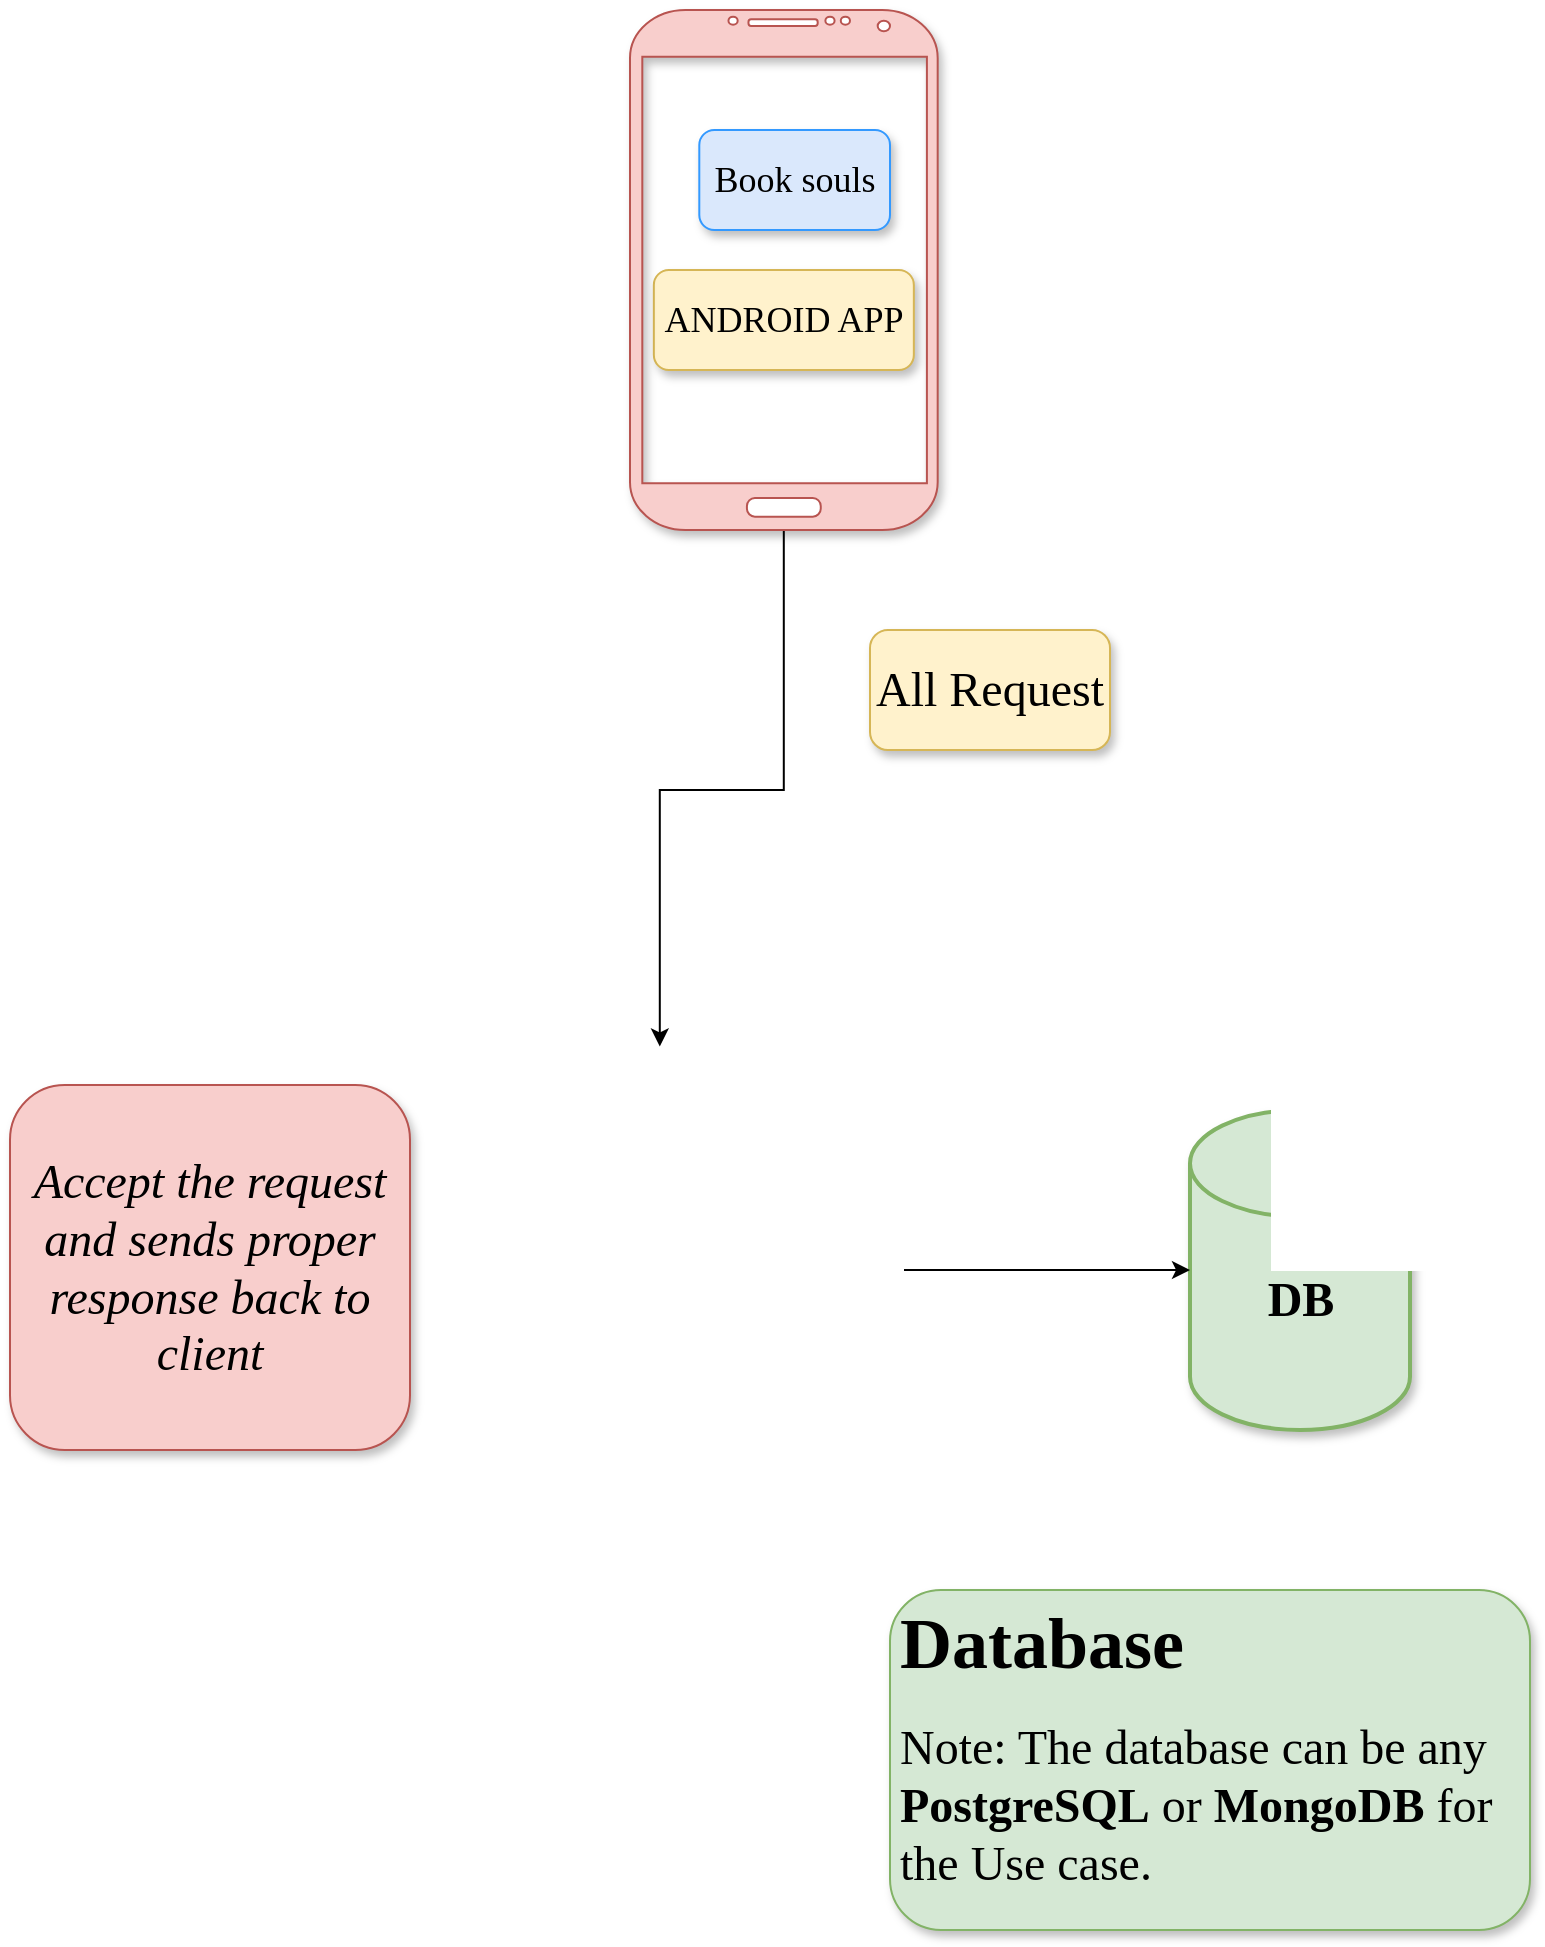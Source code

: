 <mxfile version="14.2.5" type="github" pages="3">
  <diagram id="uG5XpvnbjQkg9dnHYVo2" name="Page-1">
    <mxGraphModel dx="1342" dy="800" grid="1" gridSize="10" guides="1" tooltips="1" connect="1" arrows="1" fold="1" page="1" pageScale="1" pageWidth="850" pageHeight="1100" math="0" shadow="0">
      <root>
        <mxCell id="0" />
        <mxCell id="1" parent="0" />
        <mxCell id="uCGIbcbwJvLG3aiI82Lx-5" value="&lt;font style=&quot;font-size: 18px&quot;&gt;ANDROID APP&lt;/font&gt;" style="rounded=1;whiteSpace=wrap;html=1;fontFamily=Georgia;fillColor=#fff2cc;strokeColor=#d6b656;glass=0;sketch=0;shadow=1;" vertex="1" parent="1">
          <mxGeometry x="391.92" y="180" width="130" height="50" as="geometry" />
        </mxCell>
        <mxCell id="uCGIbcbwJvLG3aiI82Lx-8" value="" style="strokeWidth=2;html=1;shape=mxgraph.flowchart.database;whiteSpace=wrap;fontFamily=Georgia;fillColor=#d5e8d4;strokeColor=#82b366;shadow=1;" vertex="1" parent="1">
          <mxGeometry x="660" y="600" width="110" height="160" as="geometry" />
        </mxCell>
        <mxCell id="uCGIbcbwJvLG3aiI82Lx-10" value="&lt;font style=&quot;font-size: 18px&quot;&gt;Book souls&lt;/font&gt;" style="text;html=1;fillColor=#dae8fc;align=center;verticalAlign=middle;whiteSpace=wrap;rounded=1;fontFamily=Georgia;strokeColor=#3399FF;shadow=1;" vertex="1" parent="1">
          <mxGeometry x="414.65" y="110" width="95.35" height="50" as="geometry" />
        </mxCell>
        <mxCell id="uCGIbcbwJvLG3aiI82Lx-11" value="&lt;h3&gt;&lt;font style=&quot;font-size: 24px ; font-weight: normal&quot;&gt;All Request&lt;/font&gt;&lt;/h3&gt;" style="text;html=1;strokeColor=#d6b656;fillColor=#fff2cc;align=center;verticalAlign=middle;whiteSpace=wrap;rounded=1;fontFamily=Georgia;sketch=0;shadow=1;" vertex="1" parent="1">
          <mxGeometry x="500" y="360" width="120" height="60" as="geometry" />
        </mxCell>
        <mxCell id="uCGIbcbwJvLG3aiI82Lx-12" value="&lt;h1&gt;&lt;font style=&quot;font-size: 36px&quot;&gt;Database&lt;/font&gt;&lt;/h1&gt;&lt;p&gt;&lt;font style=&quot;font-size: 24px&quot;&gt;Note: The database can be any &lt;b&gt;PostgreSQL&lt;/b&gt; or &lt;b&gt;MongoDB&lt;/b&gt; for the Use case.&lt;/font&gt;&lt;/p&gt;" style="text;html=1;strokeColor=#82b366;fillColor=#d5e8d4;spacing=5;spacingTop=-20;whiteSpace=wrap;overflow=hidden;rounded=1;fontFamily=Georgia;shadow=1;" vertex="1" parent="1">
          <mxGeometry x="510" y="840" width="320" height="170" as="geometry" />
        </mxCell>
        <mxCell id="uCGIbcbwJvLG3aiI82Lx-13" value="&lt;font style=&quot;font-size: 24px&quot;&gt;&lt;i&gt;Accept the request and sends proper response back to client&lt;/i&gt;&lt;/font&gt;" style="text;html=1;strokeColor=#b85450;fillColor=#f8cecc;align=center;verticalAlign=middle;whiteSpace=wrap;rounded=1;fontFamily=Georgia;shadow=1;" vertex="1" parent="1">
          <mxGeometry x="70" y="587.5" width="200" height="182.5" as="geometry" />
        </mxCell>
        <mxCell id="uCGIbcbwJvLG3aiI82Lx-18" style="edgeStyle=orthogonalEdgeStyle;rounded=0;orthogonalLoop=1;jettySize=auto;html=1;exitX=1;exitY=0.5;exitDx=0;exitDy=0;entryX=0;entryY=0.5;entryDx=0;entryDy=0;entryPerimeter=0;fontFamily=Georgia;" edge="1" parent="1" source="uCGIbcbwJvLG3aiI82Lx-15" target="uCGIbcbwJvLG3aiI82Lx-8">
          <mxGeometry relative="1" as="geometry" />
        </mxCell>
        <mxCell id="uCGIbcbwJvLG3aiI82Lx-15" value="" style="shape=image;html=1;verticalAlign=top;verticalLabelPosition=bottom;labelBackgroundColor=#ffffff;imageAspect=0;aspect=fixed;image=https://cdn0.iconfinder.com/data/icons/long-shadow-web-icons/512/nodejs-128.png;rounded=1;glass=0;fontFamily=Georgia;" vertex="1" parent="1">
          <mxGeometry x="297" y="570" width="220" height="220" as="geometry" />
        </mxCell>
        <mxCell id="uCGIbcbwJvLG3aiI82Lx-20" style="edgeStyle=orthogonalEdgeStyle;rounded=0;orthogonalLoop=1;jettySize=auto;html=1;entryX=0.445;entryY=-0.008;entryDx=0;entryDy=0;entryPerimeter=0;fontFamily=Georgia;" edge="1" parent="1" source="uCGIbcbwJvLG3aiI82Lx-19" target="uCGIbcbwJvLG3aiI82Lx-15">
          <mxGeometry relative="1" as="geometry" />
        </mxCell>
        <mxCell id="uCGIbcbwJvLG3aiI82Lx-19" value="" style="verticalLabelPosition=bottom;verticalAlign=top;html=1;shadow=1;dashed=0;strokeWidth=1;shape=mxgraph.android.phone2;strokeColor=#b85450;rounded=1;glass=0;fontFamily=Georgia;fillColor=#f8cecc;" vertex="1" parent="1">
          <mxGeometry x="380" y="50" width="153.84" height="260" as="geometry" />
        </mxCell>
        <mxCell id="KzPOfOOarQZ9OrYP9TSm-5" value="&lt;font style=&quot;font-size: 24px&quot;&gt;&lt;b&gt;DB&lt;/b&gt;&lt;/font&gt;" style="text;html=1;strokeColor=none;fillColor=none;align=center;verticalAlign=middle;whiteSpace=wrap;rounded=0;shadow=1;glass=0;sketch=0;fontFamily=Georgia;" vertex="1" parent="1">
          <mxGeometry x="687.5" y="680" width="55" height="30" as="geometry" />
        </mxCell>
      </root>
    </mxGraphModel>
  </diagram>
  <diagram id="UBfxQE9WDjE1dnSNd1Uc" name="Page-2">
    <mxGraphModel dx="1342" dy="800" grid="1" gridSize="10" guides="1" tooltips="1" connect="1" arrows="1" fold="1" page="1" pageScale="1" pageWidth="850" pageHeight="1100" math="0" shadow="0">
      <root>
        <mxCell id="gRrHQDTrF8vR7rpWXGff-0" />
        <mxCell id="gRrHQDTrF8vR7rpWXGff-1" parent="gRrHQDTrF8vR7rpWXGff-0" />
        <mxCell id="8DKthUiJcdaB5nyWl-to-30" style="edgeStyle=orthogonalEdgeStyle;rounded=0;orthogonalLoop=1;jettySize=auto;html=1;exitX=1;exitY=0.5;exitDx=0;exitDy=0;entryX=1;entryY=0;entryDx=0;entryDy=120;entryPerimeter=0;fontFamily=Georgia;" edge="1" parent="gRrHQDTrF8vR7rpWXGff-1" source="8DKthUiJcdaB5nyWl-to-0" target="8DKthUiJcdaB5nyWl-to-29">
          <mxGeometry relative="1" as="geometry">
            <Array as="points">
              <mxPoint x="830" y="220" />
              <mxPoint x="830" y="1020" />
            </Array>
          </mxGeometry>
        </mxCell>
        <mxCell id="8DKthUiJcdaB5nyWl-to-0" value="" style="rounded=1;whiteSpace=wrap;html=1;shadow=1;glass=0;sketch=0;fontFamily=Georgia;fillColor=#fff2cc;strokeColor=#d6b656;" vertex="1" parent="gRrHQDTrF8vR7rpWXGff-1">
          <mxGeometry x="210" y="120" width="570" height="200" as="geometry" />
        </mxCell>
        <mxCell id="8DKthUiJcdaB5nyWl-to-1" value="&lt;font style=&quot;font-size: 24px&quot;&gt;Articles&lt;/font&gt;" style="text;html=1;strokeColor=none;fillColor=none;align=center;verticalAlign=middle;whiteSpace=wrap;rounded=0;shadow=1;glass=0;sketch=0;fontFamily=Georgia;" vertex="1" parent="gRrHQDTrF8vR7rpWXGff-1">
          <mxGeometry x="110" y="190" width="60" height="30" as="geometry" />
        </mxCell>
        <mxCell id="8DKthUiJcdaB5nyWl-to-4" value="POST" style="rounded=1;whiteSpace=wrap;html=1;shadow=1;glass=0;sketch=0;fontFamily=Georgia;fillColor=#dae8fc;strokeColor=#6c8ebf;" vertex="1" parent="gRrHQDTrF8vR7rpWXGff-1">
          <mxGeometry x="270" y="150" width="120" height="60" as="geometry" />
        </mxCell>
        <mxCell id="8DKthUiJcdaB5nyWl-to-5" value="DELETE" style="rounded=1;whiteSpace=wrap;html=1;shadow=1;glass=0;sketch=0;fontFamily=Georgia;fillColor=#f8cecc;strokeColor=#b85450;" vertex="1" parent="gRrHQDTrF8vR7rpWXGff-1">
          <mxGeometry x="420" y="150" width="120" height="60" as="geometry" />
        </mxCell>
        <mxCell id="8DKthUiJcdaB5nyWl-to-6" value="GET" style="rounded=1;whiteSpace=wrap;html=1;shadow=1;glass=0;sketch=0;fontFamily=Georgia;fillColor=#d5e8d4;strokeColor=#82b366;" vertex="1" parent="gRrHQDTrF8vR7rpWXGff-1">
          <mxGeometry x="590" y="150" width="120" height="60" as="geometry" />
        </mxCell>
        <mxCell id="8DKthUiJcdaB5nyWl-to-7" value="&lt;span style=&quot;font-size: 24px&quot;&gt;Books&lt;/span&gt;" style="text;html=1;strokeColor=none;fillColor=none;align=center;verticalAlign=middle;whiteSpace=wrap;rounded=0;shadow=1;glass=0;sketch=0;fontFamily=Georgia;" vertex="1" parent="gRrHQDTrF8vR7rpWXGff-1">
          <mxGeometry x="100" y="395" width="60" height="30" as="geometry" />
        </mxCell>
        <mxCell id="8DKthUiJcdaB5nyWl-to-8" value="&lt;span style=&quot;font-size: 24px&quot;&gt;Podcast&lt;br&gt;&lt;/span&gt;" style="text;html=1;strokeColor=none;fillColor=none;align=center;verticalAlign=middle;whiteSpace=wrap;rounded=0;shadow=1;glass=0;sketch=0;fontFamily=Georgia;" vertex="1" parent="gRrHQDTrF8vR7rpWXGff-1">
          <mxGeometry x="100" y="700" width="60" height="30" as="geometry" />
        </mxCell>
        <mxCell id="8DKthUiJcdaB5nyWl-to-31" style="edgeStyle=orthogonalEdgeStyle;rounded=0;orthogonalLoop=1;jettySize=auto;html=1;fontFamily=Georgia;" edge="1" parent="gRrHQDTrF8vR7rpWXGff-1" source="8DKthUiJcdaB5nyWl-to-9">
          <mxGeometry relative="1" as="geometry">
            <mxPoint x="830" y="475" as="targetPoint" />
          </mxGeometry>
        </mxCell>
        <mxCell id="8DKthUiJcdaB5nyWl-to-9" value="" style="rounded=1;whiteSpace=wrap;html=1;shadow=1;glass=0;sketch=0;fontFamily=Georgia;fillColor=#fff2cc;strokeColor=#d6b656;" vertex="1" parent="gRrHQDTrF8vR7rpWXGff-1">
          <mxGeometry x="210" y="370" width="570" height="210" as="geometry" />
        </mxCell>
        <mxCell id="8DKthUiJcdaB5nyWl-to-32" style="edgeStyle=orthogonalEdgeStyle;rounded=0;orthogonalLoop=1;jettySize=auto;html=1;exitX=1;exitY=0.5;exitDx=0;exitDy=0;fontFamily=Georgia;" edge="1" parent="gRrHQDTrF8vR7rpWXGff-1" source="8DKthUiJcdaB5nyWl-to-10">
          <mxGeometry relative="1" as="geometry">
            <mxPoint x="830" y="735" as="targetPoint" />
          </mxGeometry>
        </mxCell>
        <mxCell id="8DKthUiJcdaB5nyWl-to-10" value="" style="rounded=1;whiteSpace=wrap;html=1;shadow=1;glass=0;sketch=0;fontFamily=Georgia;fillColor=#fff2cc;strokeColor=#d6b656;" vertex="1" parent="gRrHQDTrF8vR7rpWXGff-1">
          <mxGeometry x="210" y="620" width="580" height="230" as="geometry" />
        </mxCell>
        <mxCell id="8DKthUiJcdaB5nyWl-to-11" value="POST" style="rounded=1;whiteSpace=wrap;html=1;shadow=1;glass=0;sketch=0;fontFamily=Georgia;fillColor=#dae8fc;strokeColor=#6c8ebf;" vertex="1" parent="gRrHQDTrF8vR7rpWXGff-1">
          <mxGeometry x="275" y="410" width="120" height="60" as="geometry" />
        </mxCell>
        <mxCell id="8DKthUiJcdaB5nyWl-to-12" value="DELETE" style="rounded=1;whiteSpace=wrap;html=1;shadow=1;glass=0;sketch=0;fontFamily=Georgia;fillColor=#f8cecc;strokeColor=#b85450;" vertex="1" parent="gRrHQDTrF8vR7rpWXGff-1">
          <mxGeometry x="425" y="410" width="120" height="60" as="geometry" />
        </mxCell>
        <mxCell id="8DKthUiJcdaB5nyWl-to-13" value="GET" style="rounded=1;whiteSpace=wrap;html=1;shadow=1;glass=0;sketch=0;fontFamily=Georgia;fillColor=#d5e8d4;strokeColor=#82b366;" vertex="1" parent="gRrHQDTrF8vR7rpWXGff-1">
          <mxGeometry x="595" y="410" width="120" height="60" as="geometry" />
        </mxCell>
        <mxCell id="8DKthUiJcdaB5nyWl-to-14" value="POST" style="rounded=1;whiteSpace=wrap;html=1;shadow=1;glass=0;sketch=0;fontFamily=Georgia;fillColor=#dae8fc;strokeColor=#6c8ebf;" vertex="1" parent="gRrHQDTrF8vR7rpWXGff-1">
          <mxGeometry x="260" y="660" width="120" height="60" as="geometry" />
        </mxCell>
        <mxCell id="8DKthUiJcdaB5nyWl-to-15" value="DELETE" style="rounded=1;whiteSpace=wrap;html=1;shadow=1;glass=0;sketch=0;fontFamily=Georgia;fillColor=#f8cecc;strokeColor=#b85450;" vertex="1" parent="gRrHQDTrF8vR7rpWXGff-1">
          <mxGeometry x="425" y="660" width="120" height="60" as="geometry" />
        </mxCell>
        <mxCell id="8DKthUiJcdaB5nyWl-to-16" value="GET" style="rounded=1;whiteSpace=wrap;html=1;shadow=1;glass=0;sketch=0;fontFamily=Georgia;fillColor=#d5e8d4;strokeColor=#82b366;" vertex="1" parent="gRrHQDTrF8vR7rpWXGff-1">
          <mxGeometry x="600" y="660" width="120" height="60" as="geometry" />
        </mxCell>
        <mxCell id="8DKthUiJcdaB5nyWl-to-17" value="&lt;h1&gt;Routes that the client can fetch&lt;/h1&gt;" style="text;html=1;strokeColor=none;fillColor=none;spacing=5;spacingTop=-20;whiteSpace=wrap;overflow=hidden;rounded=0;shadow=1;glass=0;sketch=0;fontFamily=Georgia;" vertex="1" parent="gRrHQDTrF8vR7rpWXGff-1">
          <mxGeometry x="275" y="40" width="390" height="50" as="geometry" />
        </mxCell>
        <mxCell id="8DKthUiJcdaB5nyWl-to-18" value="&lt;h1&gt;&lt;font style=&quot;font-size: 14px ; font-weight: normal&quot;&gt;To create a new Article and store it in Database&lt;/font&gt;&lt;/h1&gt;" style="text;html=1;strokeColor=none;fillColor=none;spacing=5;spacingTop=-20;whiteSpace=wrap;overflow=hidden;rounded=0;shadow=1;glass=0;sketch=0;fontFamily=Georgia;" vertex="1" parent="gRrHQDTrF8vR7rpWXGff-1">
          <mxGeometry x="240" y="220" width="165" height="90" as="geometry" />
        </mxCell>
        <mxCell id="8DKthUiJcdaB5nyWl-to-19" value="&lt;h1&gt;&lt;span style=&quot;font-size: 14px ; font-weight: 400&quot;&gt;Delete the particular article from database&lt;/span&gt;&lt;/h1&gt;" style="text;html=1;strokeColor=none;fillColor=none;spacing=5;spacingTop=-20;whiteSpace=wrap;overflow=hidden;rounded=0;shadow=1;glass=0;sketch=0;fontFamily=Georgia;" vertex="1" parent="gRrHQDTrF8vR7rpWXGff-1">
          <mxGeometry x="412.5" y="220" width="165" height="90" as="geometry" />
        </mxCell>
        <mxCell id="8DKthUiJcdaB5nyWl-to-20" value="&lt;h1&gt;&lt;span style=&quot;font-size: 14px ; font-weight: 400&quot;&gt;Get Article/s from the database&lt;/span&gt;&lt;/h1&gt;" style="text;html=1;strokeColor=none;fillColor=none;spacing=5;spacingTop=-20;whiteSpace=wrap;overflow=hidden;rounded=0;shadow=1;glass=0;sketch=0;fontFamily=Georgia;" vertex="1" parent="gRrHQDTrF8vR7rpWXGff-1">
          <mxGeometry x="577.5" y="220" width="165" height="90" as="geometry" />
        </mxCell>
        <mxCell id="8DKthUiJcdaB5nyWl-to-21" value="&lt;h1&gt;&lt;font style=&quot;font-size: 14px ; font-weight: normal&quot;&gt;To create a new Book and store it in Database&lt;/font&gt;&lt;/h1&gt;" style="text;html=1;strokeColor=none;fillColor=none;spacing=5;spacingTop=-20;whiteSpace=wrap;overflow=hidden;rounded=0;shadow=1;glass=0;sketch=0;fontFamily=Georgia;" vertex="1" parent="gRrHQDTrF8vR7rpWXGff-1">
          <mxGeometry x="233.75" y="480" width="165" height="90" as="geometry" />
        </mxCell>
        <mxCell id="8DKthUiJcdaB5nyWl-to-22" value="&lt;h1&gt;&lt;span style=&quot;font-size: 14px ; font-weight: 400&quot;&gt;Delete the particular Book from database&lt;/span&gt;&lt;/h1&gt;" style="text;html=1;strokeColor=none;fillColor=none;spacing=5;spacingTop=-20;whiteSpace=wrap;overflow=hidden;rounded=0;shadow=1;glass=0;sketch=0;fontFamily=Georgia;" vertex="1" parent="gRrHQDTrF8vR7rpWXGff-1">
          <mxGeometry x="406.25" y="480" width="165" height="90" as="geometry" />
        </mxCell>
        <mxCell id="8DKthUiJcdaB5nyWl-to-23" value="&lt;h1&gt;&lt;span style=&quot;font-size: 14px ; font-weight: 400&quot;&gt;Get Book/s from the database&lt;/span&gt;&lt;/h1&gt;" style="text;html=1;strokeColor=none;fillColor=none;spacing=5;spacingTop=-20;whiteSpace=wrap;overflow=hidden;rounded=0;shadow=1;glass=0;sketch=0;fontFamily=Georgia;" vertex="1" parent="gRrHQDTrF8vR7rpWXGff-1">
          <mxGeometry x="571.25" y="480" width="165" height="90" as="geometry" />
        </mxCell>
        <mxCell id="8DKthUiJcdaB5nyWl-to-24" value="&lt;h1&gt;&lt;font style=&quot;font-size: 14px ; font-weight: normal&quot;&gt;To create a new Podcast and store it in Database&lt;/font&gt;&lt;/h1&gt;" style="text;html=1;strokeColor=none;fillColor=none;spacing=5;spacingTop=-20;whiteSpace=wrap;overflow=hidden;rounded=0;shadow=1;glass=0;sketch=0;fontFamily=Georgia;" vertex="1" parent="gRrHQDTrF8vR7rpWXGff-1">
          <mxGeometry x="243.75" y="740" width="165" height="90" as="geometry" />
        </mxCell>
        <mxCell id="8DKthUiJcdaB5nyWl-to-25" value="&lt;h1&gt;&lt;span style=&quot;font-size: 14px ; font-weight: 400&quot;&gt;Delete the particular Podcast from database&lt;/span&gt;&lt;/h1&gt;" style="text;html=1;strokeColor=none;fillColor=none;spacing=5;spacingTop=-20;whiteSpace=wrap;overflow=hidden;rounded=0;shadow=1;glass=0;sketch=0;fontFamily=Georgia;" vertex="1" parent="gRrHQDTrF8vR7rpWXGff-1">
          <mxGeometry x="416.25" y="740" width="165" height="90" as="geometry" />
        </mxCell>
        <mxCell id="8DKthUiJcdaB5nyWl-to-26" value="&lt;h1&gt;&lt;span style=&quot;font-size: 14px ; font-weight: 400&quot;&gt;Get Podcast/s from the database&lt;/span&gt;&lt;/h1&gt;" style="text;html=1;strokeColor=none;fillColor=none;spacing=5;spacingTop=-20;whiteSpace=wrap;overflow=hidden;rounded=0;shadow=1;glass=0;sketch=0;fontFamily=Georgia;" vertex="1" parent="gRrHQDTrF8vR7rpWXGff-1">
          <mxGeometry x="581.25" y="740" width="165" height="90" as="geometry" />
        </mxCell>
        <mxCell id="8DKthUiJcdaB5nyWl-to-29" value="" style="shape=cylinder3;whiteSpace=wrap;html=1;boundedLbl=1;backgroundOutline=1;size=15;rounded=1;shadow=1;glass=0;sketch=0;fontFamily=Georgia;fillColor=#d5e8d4;strokeColor=#82b366;" vertex="1" parent="gRrHQDTrF8vR7rpWXGff-1">
          <mxGeometry x="445" y="900" width="150" height="170" as="geometry" />
        </mxCell>
        <mxCell id="8DKthUiJcdaB5nyWl-to-33" value="&lt;b&gt;&lt;font style=&quot;font-size: 18px&quot;&gt;DATABASE&lt;/font&gt;&lt;/b&gt;" style="text;html=1;strokeColor=none;fillColor=none;align=center;verticalAlign=middle;whiteSpace=wrap;rounded=0;shadow=1;glass=0;sketch=0;fontFamily=Georgia;" vertex="1" parent="gRrHQDTrF8vR7rpWXGff-1">
          <mxGeometry x="500" y="980" width="40" height="20" as="geometry" />
        </mxCell>
      </root>
    </mxGraphModel>
  </diagram>
  <diagram name="Page-3" id="R8I7R6TyHsZTY71Y-w5v">
    <mxGraphModel dx="1342" dy="800" grid="1" gridSize="10" guides="1" tooltips="1" connect="1" arrows="1" fold="1" page="1" pageScale="1" pageWidth="1100" pageHeight="1700" math="0" shadow="0">
      <root>
        <mxCell id="meNhva1SL6BR4JB109bT-0" />
        <mxCell id="meNhva1SL6BR4JB109bT-1" parent="meNhva1SL6BR4JB109bT-0" />
        <mxCell id="oz6VqMiWJ2UJ3RVxTlk7-27" style="edgeStyle=orthogonalEdgeStyle;rounded=0;orthogonalLoop=1;jettySize=auto;html=1;exitX=1;exitY=0.5;exitDx=0;exitDy=0;fontFamily=Georgia;" edge="1" parent="meNhva1SL6BR4JB109bT-1" source="oz6VqMiWJ2UJ3RVxTlk7-12">
          <mxGeometry relative="1" as="geometry">
            <mxPoint x="980" y="520" as="targetPoint" />
          </mxGeometry>
        </mxCell>
        <mxCell id="oz6VqMiWJ2UJ3RVxTlk7-12" value="" style="rounded=1;whiteSpace=wrap;html=1;shadow=1;glass=0;sketch=0;fontFamily=Georgia;fillColor=#fff2cc;strokeColor=#d6b656;" vertex="1" parent="meNhva1SL6BR4JB109bT-1">
          <mxGeometry x="20" y="400" width="930" height="240" as="geometry" />
        </mxCell>
        <mxCell id="oz6VqMiWJ2UJ3RVxTlk7-26" style="edgeStyle=orthogonalEdgeStyle;rounded=0;orthogonalLoop=1;jettySize=auto;html=1;exitX=1;exitY=0.5;exitDx=0;exitDy=0;entryX=1;entryY=0;entryDx=0;entryDy=157.5;entryPerimeter=0;fontFamily=Georgia;" edge="1" parent="meNhva1SL6BR4JB109bT-1" source="meNhva1SL6BR4JB109bT-3" target="meNhva1SL6BR4JB109bT-30">
          <mxGeometry relative="1" as="geometry" />
        </mxCell>
        <mxCell id="meNhva1SL6BR4JB109bT-3" value="" style="rounded=1;whiteSpace=wrap;html=1;shadow=1;glass=0;sketch=0;fontFamily=Georgia;fillColor=#fff2cc;strokeColor=#d6b656;" vertex="1" parent="meNhva1SL6BR4JB109bT-1">
          <mxGeometry x="23.75" y="120" width="930" height="240" as="geometry" />
        </mxCell>
        <mxCell id="meNhva1SL6BR4JB109bT-4" value="&lt;font style=&quot;font-size: 24px&quot;&gt;Articles&lt;/font&gt;" style="text;html=1;strokeColor=none;fillColor=none;align=center;verticalAlign=middle;whiteSpace=wrap;rounded=0;shadow=1;glass=0;sketch=0;fontFamily=Georgia;" vertex="1" parent="meNhva1SL6BR4JB109bT-1">
          <mxGeometry x="980" y="170" width="100" height="60" as="geometry" />
        </mxCell>
        <mxCell id="meNhva1SL6BR4JB109bT-5" value="&lt;b&gt;POST&lt;br&gt;/article&lt;/b&gt;" style="rounded=1;whiteSpace=wrap;html=1;shadow=1;glass=0;sketch=0;fontFamily=Georgia;fillColor=#dae8fc;strokeColor=#6c8ebf;" vertex="1" parent="meNhva1SL6BR4JB109bT-1">
          <mxGeometry x="50" y="150" width="120" height="60" as="geometry" />
        </mxCell>
        <mxCell id="meNhva1SL6BR4JB109bT-6" value="&lt;b&gt;DELETE&lt;br&gt;/article/id&lt;/b&gt;" style="rounded=1;whiteSpace=wrap;html=1;shadow=1;glass=0;sketch=0;fontFamily=Georgia;fillColor=#f8cecc;strokeColor=#b85450;" vertex="1" parent="meNhva1SL6BR4JB109bT-1">
          <mxGeometry x="296.25" y="150" width="120" height="60" as="geometry" />
        </mxCell>
        <mxCell id="meNhva1SL6BR4JB109bT-7" value="&lt;b&gt;GET&lt;br&gt;/articles&lt;/b&gt;" style="rounded=1;whiteSpace=wrap;html=1;shadow=1;glass=0;sketch=0;fontFamily=Georgia;fillColor=#d5e8d4;strokeColor=#82b366;" vertex="1" parent="meNhva1SL6BR4JB109bT-1">
          <mxGeometry x="520" y="150" width="120" height="60" as="geometry" />
        </mxCell>
        <mxCell id="meNhva1SL6BR4JB109bT-9" value="&lt;span style=&quot;font-size: 24px&quot;&gt;Podcast&lt;br&gt;&lt;/span&gt;" style="text;html=1;strokeColor=none;fillColor=none;align=center;verticalAlign=middle;whiteSpace=wrap;rounded=0;shadow=1;glass=0;sketch=0;fontFamily=Georgia;" vertex="1" parent="meNhva1SL6BR4JB109bT-1">
          <mxGeometry x="1000" y="750" width="60" height="30" as="geometry" />
        </mxCell>
        <mxCell id="meNhva1SL6BR4JB109bT-20" value="&lt;h1&gt;Routes that the client can fetch&lt;/h1&gt;" style="text;html=1;strokeColor=none;fillColor=none;spacing=5;spacingTop=-20;whiteSpace=wrap;overflow=hidden;rounded=0;shadow=1;glass=0;sketch=0;fontFamily=Georgia;" vertex="1" parent="meNhva1SL6BR4JB109bT-1">
          <mxGeometry x="275" y="40" width="390" height="50" as="geometry" />
        </mxCell>
        <mxCell id="meNhva1SL6BR4JB109bT-30" value="" style="shape=cylinder3;whiteSpace=wrap;html=1;boundedLbl=1;backgroundOutline=1;size=15;rounded=1;shadow=1;glass=0;sketch=0;fontFamily=Georgia;fillColor=#d5e8d4;strokeColor=#82b366;" vertex="1" parent="meNhva1SL6BR4JB109bT-1">
          <mxGeometry x="600" y="1090" width="220" height="220" as="geometry" />
        </mxCell>
        <mxCell id="meNhva1SL6BR4JB109bT-31" value="&lt;b&gt;&lt;font style=&quot;font-size: 24px&quot;&gt;DATABASE&lt;/font&gt;&lt;/b&gt;" style="text;html=1;strokeColor=none;fillColor=none;align=center;verticalAlign=middle;whiteSpace=wrap;rounded=0;shadow=1;glass=0;sketch=0;fontFamily=Georgia;" vertex="1" parent="meNhva1SL6BR4JB109bT-1">
          <mxGeometry x="666.88" y="1180" width="98.75" height="60" as="geometry" />
        </mxCell>
        <mxCell id="oz6VqMiWJ2UJ3RVxTlk7-0" value="&lt;b&gt;GET&lt;br&gt;/article/id&lt;/b&gt;" style="rounded=1;whiteSpace=wrap;html=1;shadow=1;glass=0;sketch=0;fontFamily=Georgia;fillColor=#d5e8d4;strokeColor=#82b366;" vertex="1" parent="meNhva1SL6BR4JB109bT-1">
          <mxGeometry x="755" y="150" width="120" height="60" as="geometry" />
        </mxCell>
        <mxCell id="oz6VqMiWJ2UJ3RVxTlk7-1" value="&lt;h1&gt;Request Body&lt;/h1&gt;&lt;p&gt;&lt;font style=&quot;font-size: 18px&quot;&gt;All the Article info to be stored in database&lt;/font&gt;&lt;/p&gt;" style="text;html=1;strokeColor=none;fillColor=none;spacing=5;spacingTop=-20;whiteSpace=wrap;overflow=hidden;rounded=0;shadow=1;glass=0;sketch=0;fontFamily=Georgia;" vertex="1" parent="meNhva1SL6BR4JB109bT-1">
          <mxGeometry x="43.75" y="220" width="186.25" height="120" as="geometry" />
        </mxCell>
        <mxCell id="oz6VqMiWJ2UJ3RVxTlk7-2" value="&lt;h1&gt;Request Param&lt;/h1&gt;&lt;p&gt;&lt;font style=&quot;font-size: 18px&quot;&gt;The article Id or any unique field to get the particular Article to delete from DB&lt;/font&gt;&lt;/p&gt;" style="text;html=1;strokeColor=none;fillColor=none;spacing=5;spacingTop=-20;whiteSpace=wrap;overflow=hidden;rounded=0;shadow=1;glass=0;sketch=0;fontFamily=Georgia;" vertex="1" parent="meNhva1SL6BR4JB109bT-1">
          <mxGeometry x="261.25" y="220" width="198.75" height="140" as="geometry" />
        </mxCell>
        <mxCell id="oz6VqMiWJ2UJ3RVxTlk7-3" value="&lt;h1&gt;&lt;b style=&quot;font-size: 18px&quot;&gt;/articles&lt;/b&gt;&lt;span style=&quot;font-size: 18px ; font-weight: normal&quot;&gt; will send all the articles from database to client&lt;/span&gt;&lt;br&gt;&lt;/h1&gt;&lt;p&gt;&lt;br&gt;&lt;/p&gt;" style="text;html=1;strokeColor=none;fillColor=none;spacing=5;spacingTop=-20;whiteSpace=wrap;overflow=hidden;rounded=0;shadow=1;glass=0;sketch=0;fontFamily=Georgia;" vertex="1" parent="meNhva1SL6BR4JB109bT-1">
          <mxGeometry x="485" y="220" width="190" height="130" as="geometry" />
        </mxCell>
        <mxCell id="oz6VqMiWJ2UJ3RVxTlk7-4" value="&lt;h1&gt;Request Param&lt;/h1&gt;&lt;p&gt;&lt;font style=&quot;font-size: 18px&quot;&gt;&lt;b&gt;/articles/id&lt;/b&gt; takes id parameter of the article and send only that particular article&lt;/font&gt;&lt;/p&gt;" style="text;html=1;strokeColor=none;fillColor=none;spacing=5;spacingTop=-20;whiteSpace=wrap;overflow=hidden;rounded=0;shadow=1;glass=0;sketch=0;fontFamily=Georgia;" vertex="1" parent="meNhva1SL6BR4JB109bT-1">
          <mxGeometry x="720" y="220" width="200" height="200" as="geometry" />
        </mxCell>
        <mxCell id="oz6VqMiWJ2UJ3RVxTlk7-5" value="&lt;b&gt;POST&lt;br&gt;/book&lt;/b&gt;" style="rounded=1;whiteSpace=wrap;html=1;shadow=1;glass=0;sketch=0;fontFamily=Georgia;fillColor=#dae8fc;strokeColor=#6c8ebf;" vertex="1" parent="meNhva1SL6BR4JB109bT-1">
          <mxGeometry x="60.63" y="420" width="120" height="60" as="geometry" />
        </mxCell>
        <mxCell id="oz6VqMiWJ2UJ3RVxTlk7-6" value="&lt;b&gt;DELETE&lt;br&gt;/book/id&lt;/b&gt;" style="rounded=1;whiteSpace=wrap;html=1;shadow=1;glass=0;sketch=0;fontFamily=Georgia;fillColor=#f8cecc;strokeColor=#b85450;" vertex="1" parent="meNhva1SL6BR4JB109bT-1">
          <mxGeometry x="306.88" y="420" width="120" height="60" as="geometry" />
        </mxCell>
        <mxCell id="oz6VqMiWJ2UJ3RVxTlk7-7" value="&lt;b&gt;GET&lt;br&gt;/books&lt;/b&gt;" style="rounded=1;whiteSpace=wrap;html=1;shadow=1;glass=0;sketch=0;fontFamily=Georgia;fillColor=#d5e8d4;strokeColor=#82b366;" vertex="1" parent="meNhva1SL6BR4JB109bT-1">
          <mxGeometry x="530.63" y="420" width="120" height="60" as="geometry" />
        </mxCell>
        <mxCell id="oz6VqMiWJ2UJ3RVxTlk7-8" value="&lt;b&gt;GET&lt;br&gt;/book/id&lt;/b&gt;" style="rounded=1;whiteSpace=wrap;html=1;shadow=1;glass=0;sketch=0;fontFamily=Georgia;fillColor=#d5e8d4;strokeColor=#82b366;" vertex="1" parent="meNhva1SL6BR4JB109bT-1">
          <mxGeometry x="765.63" y="420" width="120" height="60" as="geometry" />
        </mxCell>
        <mxCell id="oz6VqMiWJ2UJ3RVxTlk7-9" value="&lt;h1&gt;Request Body&lt;/h1&gt;&lt;p&gt;&lt;font style=&quot;font-size: 18px&quot;&gt;All the Book info to be stored in database&lt;/font&gt;&lt;/p&gt;" style="text;html=1;strokeColor=none;fillColor=none;spacing=5;spacingTop=-20;whiteSpace=wrap;overflow=hidden;rounded=0;shadow=1;glass=0;sketch=0;fontFamily=Georgia;" vertex="1" parent="meNhva1SL6BR4JB109bT-1">
          <mxGeometry x="54.38" y="490" width="186.25" height="120" as="geometry" />
        </mxCell>
        <mxCell id="oz6VqMiWJ2UJ3RVxTlk7-10" value="&lt;h1&gt;Request Param&lt;/h1&gt;&lt;p&gt;&lt;font style=&quot;font-size: 18px&quot;&gt;The Book Id or any unique field to get the particular Book to delete from DB&lt;/font&gt;&lt;/p&gt;" style="text;html=1;strokeColor=none;fillColor=none;spacing=5;spacingTop=-20;whiteSpace=wrap;overflow=hidden;rounded=0;shadow=1;glass=0;sketch=0;fontFamily=Georgia;" vertex="1" parent="meNhva1SL6BR4JB109bT-1">
          <mxGeometry x="271.88" y="490" width="198.75" height="140" as="geometry" />
        </mxCell>
        <mxCell id="oz6VqMiWJ2UJ3RVxTlk7-11" value="&lt;h1&gt;&lt;b style=&quot;font-size: 18px&quot;&gt;/books&lt;/b&gt;&lt;span style=&quot;font-size: 18px ; font-weight: normal&quot;&gt; will send all the books from database to client&lt;/span&gt;&lt;br&gt;&lt;/h1&gt;&lt;p&gt;&lt;br&gt;&lt;/p&gt;" style="text;html=1;strokeColor=none;fillColor=none;spacing=5;spacingTop=-20;whiteSpace=wrap;overflow=hidden;rounded=0;shadow=1;glass=0;sketch=0;fontFamily=Georgia;" vertex="1" parent="meNhva1SL6BR4JB109bT-1">
          <mxGeometry x="495.63" y="490" width="190" height="110" as="geometry" />
        </mxCell>
        <mxCell id="oz6VqMiWJ2UJ3RVxTlk7-13" value="&lt;h1&gt;Request Param&lt;/h1&gt;&lt;p&gt;&lt;font style=&quot;font-size: 18px&quot;&gt;&lt;b&gt;/book/id&lt;/b&gt; takes id parameter of the book and send only that particular book&lt;/font&gt;&lt;/p&gt;" style="text;html=1;strokeColor=none;fillColor=none;spacing=5;spacingTop=-20;whiteSpace=wrap;overflow=hidden;rounded=0;shadow=1;glass=0;sketch=0;fontFamily=Georgia;" vertex="1" parent="meNhva1SL6BR4JB109bT-1">
          <mxGeometry x="715" y="500" width="200" height="200" as="geometry" />
        </mxCell>
        <mxCell id="oz6VqMiWJ2UJ3RVxTlk7-28" style="edgeStyle=orthogonalEdgeStyle;rounded=0;orthogonalLoop=1;jettySize=auto;html=1;exitX=1;exitY=0.5;exitDx=0;exitDy=0;fontFamily=Georgia;" edge="1" parent="meNhva1SL6BR4JB109bT-1" source="oz6VqMiWJ2UJ3RVxTlk7-14">
          <mxGeometry relative="1" as="geometry">
            <mxPoint x="980" y="800" as="targetPoint" />
          </mxGeometry>
        </mxCell>
        <mxCell id="oz6VqMiWJ2UJ3RVxTlk7-14" value="" style="rounded=1;whiteSpace=wrap;html=1;shadow=1;glass=0;sketch=0;fontFamily=Georgia;fillColor=#fff2cc;strokeColor=#d6b656;" vertex="1" parent="meNhva1SL6BR4JB109bT-1">
          <mxGeometry x="20" y="680" width="930" height="240" as="geometry" />
        </mxCell>
        <mxCell id="oz6VqMiWJ2UJ3RVxTlk7-15" value="&lt;b&gt;POST&lt;br&gt;/podcast&lt;/b&gt;" style="rounded=1;whiteSpace=wrap;html=1;shadow=1;glass=0;sketch=0;fontFamily=Georgia;fillColor=#dae8fc;strokeColor=#6c8ebf;" vertex="1" parent="meNhva1SL6BR4JB109bT-1">
          <mxGeometry x="60.63" y="700" width="120" height="60" as="geometry" />
        </mxCell>
        <mxCell id="oz6VqMiWJ2UJ3RVxTlk7-16" value="&lt;h1&gt;Request Body&lt;/h1&gt;&lt;p&gt;&lt;font style=&quot;font-size: 18px&quot;&gt;All the Podcast info to be stored in database&lt;/font&gt;&lt;/p&gt;" style="text;html=1;strokeColor=none;fillColor=none;spacing=5;spacingTop=-20;whiteSpace=wrap;overflow=hidden;rounded=0;shadow=1;glass=0;sketch=0;fontFamily=Georgia;" vertex="1" parent="meNhva1SL6BR4JB109bT-1">
          <mxGeometry x="54.38" y="770" width="186.25" height="120" as="geometry" />
        </mxCell>
        <mxCell id="oz6VqMiWJ2UJ3RVxTlk7-17" value="&lt;b&gt;DELETE&lt;br&gt;/podcast/id&lt;/b&gt;" style="rounded=1;whiteSpace=wrap;html=1;shadow=1;glass=0;sketch=0;fontFamily=Georgia;fillColor=#f8cecc;strokeColor=#b85450;" vertex="1" parent="meNhva1SL6BR4JB109bT-1">
          <mxGeometry x="306.88" y="700" width="120" height="60" as="geometry" />
        </mxCell>
        <mxCell id="oz6VqMiWJ2UJ3RVxTlk7-18" value="&lt;h1&gt;Request Param&lt;/h1&gt;&lt;p&gt;&lt;font style=&quot;font-size: 18px&quot;&gt;The podcast Id or any unique field to get the particular podcast to delete from DB&lt;/font&gt;&lt;/p&gt;" style="text;html=1;strokeColor=none;fillColor=none;spacing=5;spacingTop=-20;whiteSpace=wrap;overflow=hidden;rounded=0;shadow=1;glass=0;sketch=0;fontFamily=Georgia;" vertex="1" parent="meNhva1SL6BR4JB109bT-1">
          <mxGeometry x="271.88" y="770" width="198.75" height="140" as="geometry" />
        </mxCell>
        <mxCell id="oz6VqMiWJ2UJ3RVxTlk7-19" value="&lt;h1&gt;&lt;b style=&quot;font-size: 18px&quot;&gt;/podcasts&lt;/b&gt;&lt;span style=&quot;font-size: 18px ; font-weight: normal&quot;&gt; will send all the podcasts from database to client&lt;/span&gt;&lt;br&gt;&lt;/h1&gt;&lt;p&gt;&lt;br&gt;&lt;/p&gt;" style="text;html=1;strokeColor=none;fillColor=none;spacing=5;spacingTop=-20;whiteSpace=wrap;overflow=hidden;rounded=0;shadow=1;glass=0;sketch=0;fontFamily=Georgia;" vertex="1" parent="meNhva1SL6BR4JB109bT-1">
          <mxGeometry x="495.63" y="770" width="190" height="130" as="geometry" />
        </mxCell>
        <mxCell id="oz6VqMiWJ2UJ3RVxTlk7-20" value="&lt;b&gt;GET&lt;br&gt;/podcasts&lt;/b&gt;" style="rounded=1;whiteSpace=wrap;html=1;shadow=1;glass=0;sketch=0;fontFamily=Georgia;fillColor=#d5e8d4;strokeColor=#82b366;" vertex="1" parent="meNhva1SL6BR4JB109bT-1">
          <mxGeometry x="530.63" y="700" width="120" height="60" as="geometry" />
        </mxCell>
        <mxCell id="oz6VqMiWJ2UJ3RVxTlk7-21" value="&lt;b&gt;GET&lt;br&gt;/podcast/id&lt;/b&gt;" style="rounded=1;whiteSpace=wrap;html=1;shadow=1;glass=0;sketch=0;fontFamily=Georgia;fillColor=#d5e8d4;strokeColor=#82b366;" vertex="1" parent="meNhva1SL6BR4JB109bT-1">
          <mxGeometry x="765.63" y="700" width="120" height="60" as="geometry" />
        </mxCell>
        <mxCell id="oz6VqMiWJ2UJ3RVxTlk7-22" value="&lt;h1&gt;Request Param&lt;/h1&gt;&lt;p&gt;&lt;font style=&quot;font-size: 18px&quot;&gt;&lt;b&gt;/podcast/id&lt;/b&gt; takes id parameter of the podcast and send only that particular podcast&lt;/font&gt;&lt;/p&gt;" style="text;html=1;strokeColor=none;fillColor=none;spacing=5;spacingTop=-20;whiteSpace=wrap;overflow=hidden;rounded=0;shadow=1;glass=0;sketch=0;fontFamily=Georgia;" vertex="1" parent="meNhva1SL6BR4JB109bT-1">
          <mxGeometry x="715" y="780" width="200" height="200" as="geometry" />
        </mxCell>
        <mxCell id="oz6VqMiWJ2UJ3RVxTlk7-23" value="&lt;span style=&quot;font-size: 24px&quot;&gt;Books&lt;br&gt;&lt;/span&gt;" style="text;html=1;strokeColor=none;fillColor=none;align=center;verticalAlign=middle;whiteSpace=wrap;rounded=0;shadow=1;glass=0;sketch=0;fontFamily=Georgia;" vertex="1" parent="meNhva1SL6BR4JB109bT-1">
          <mxGeometry x="1000" y="460" width="60" height="30" as="geometry" />
        </mxCell>
      </root>
    </mxGraphModel>
  </diagram>
</mxfile>
